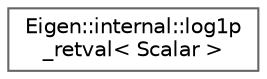 digraph "类继承关系图"
{
 // LATEX_PDF_SIZE
  bgcolor="transparent";
  edge [fontname=Helvetica,fontsize=10,labelfontname=Helvetica,labelfontsize=10];
  node [fontname=Helvetica,fontsize=10,shape=box,height=0.2,width=0.4];
  rankdir="LR";
  Node0 [id="Node000000",label="Eigen::internal::log1p\l_retval\< Scalar \>",height=0.2,width=0.4,color="grey40", fillcolor="white", style="filled",URL="$struct_eigen_1_1internal_1_1log1p__retval.html",tooltip=" "];
}
